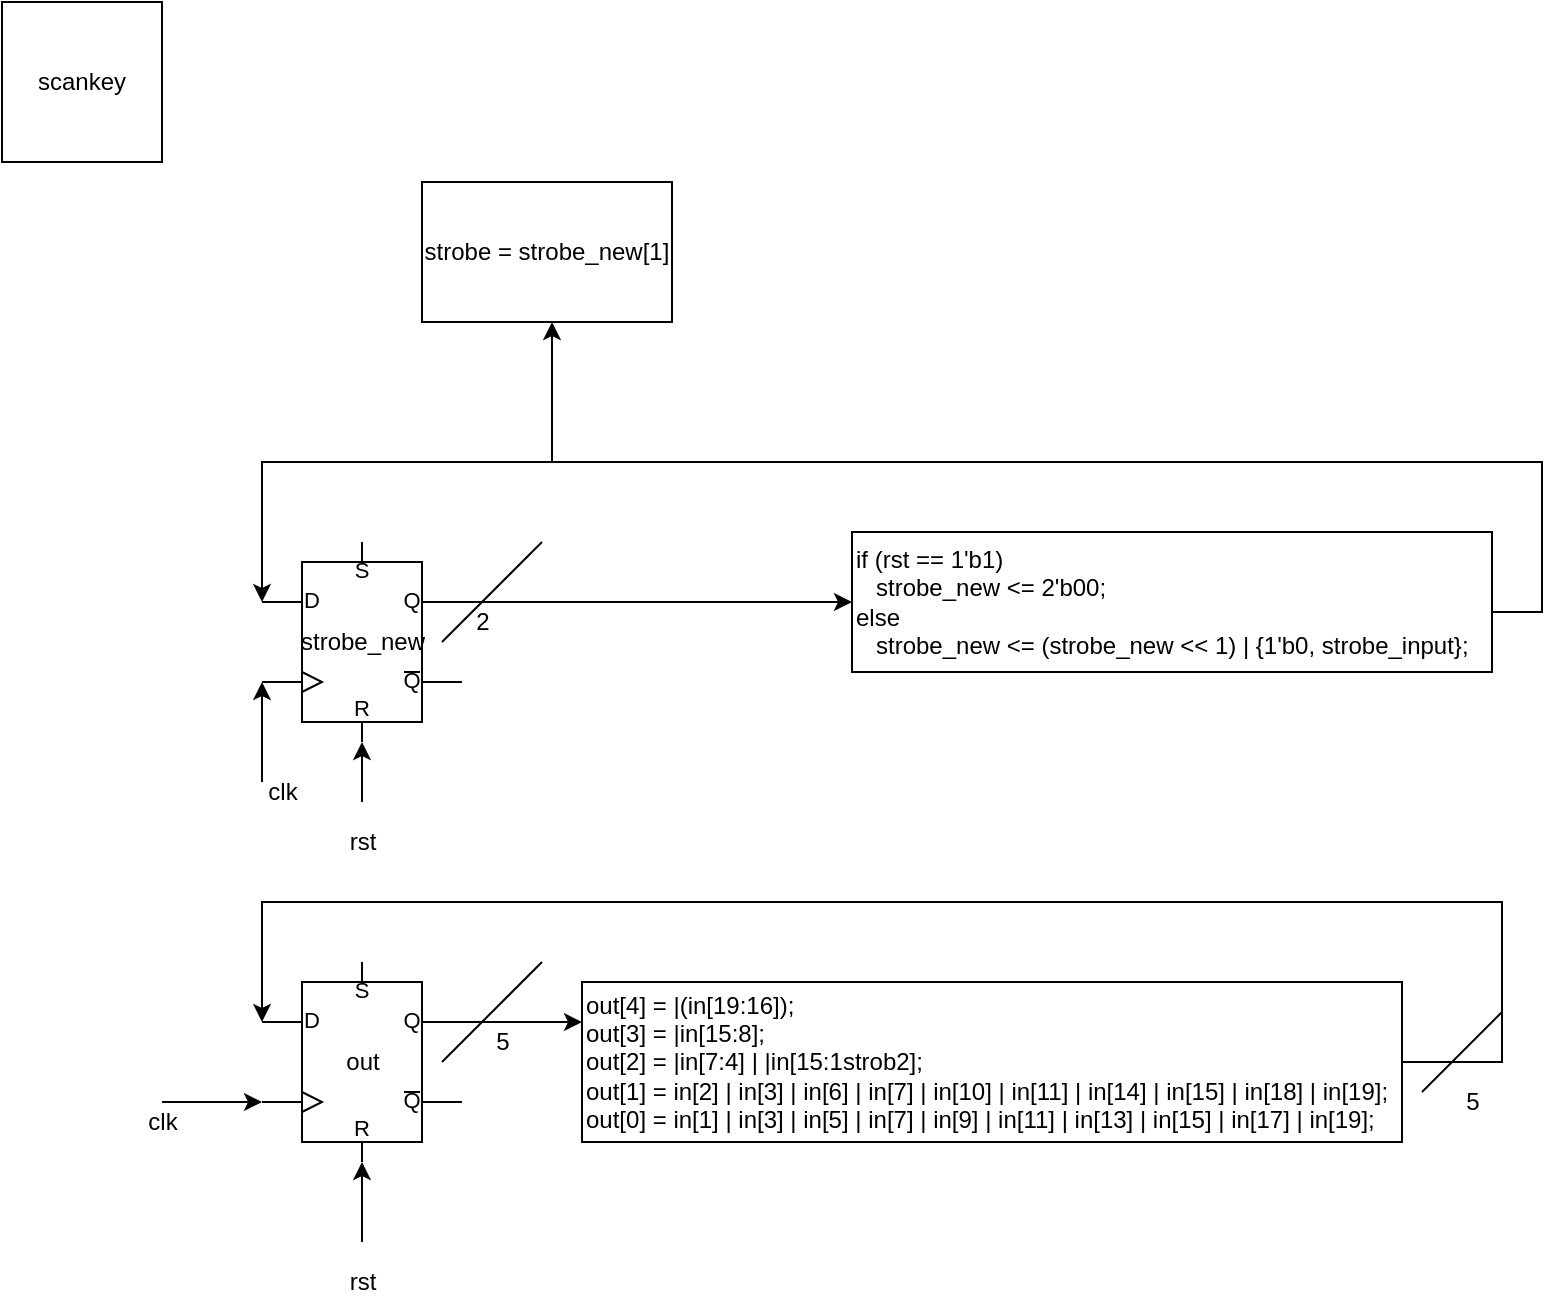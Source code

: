 <mxfile version="21.1.2" type="device" pages="8">
  <diagram name="ScanKey" id="IYrR1Kj5oTFVdGHLylHB">
    <mxGraphModel dx="1360" dy="795" grid="1" gridSize="10" guides="1" tooltips="1" connect="1" arrows="1" fold="1" page="1" pageScale="1" pageWidth="850" pageHeight="1100" math="0" shadow="0">
      <root>
        <mxCell id="0" />
        <mxCell id="1" parent="0" />
        <mxCell id="cdBKA0jRVLI20LQ2kuin-21" style="edgeStyle=orthogonalEdgeStyle;rounded=0;orthogonalLoop=1;jettySize=auto;html=1;exitX=1;exitY=0.3;exitDx=0;exitDy=0;exitPerimeter=0;entryX=0;entryY=0.5;entryDx=0;entryDy=0;" parent="1" source="cdBKA0jRVLI20LQ2kuin-1" target="cdBKA0jRVLI20LQ2kuin-17" edge="1">
          <mxGeometry relative="1" as="geometry">
            <mxPoint x="280" y="300" as="targetPoint" />
          </mxGeometry>
        </mxCell>
        <mxCell id="cdBKA0jRVLI20LQ2kuin-1" value="strobe_new" style="verticalLabelPosition=middle;shadow=0;dashed=0;align=center;html=1;verticalAlign=middle;shape=mxgraph.electrical.logic_gates.d_type_rs_flip-flop;labelPosition=center;" parent="1" vertex="1">
          <mxGeometry x="130" y="270" width="100" height="100" as="geometry" />
        </mxCell>
        <mxCell id="cdBKA0jRVLI20LQ2kuin-2" value="scankey" style="whiteSpace=wrap;html=1;aspect=fixed;" parent="1" vertex="1">
          <mxGeometry width="80" height="80" as="geometry" />
        </mxCell>
        <mxCell id="cdBKA0jRVLI20LQ2kuin-4" value="" style="endArrow=classic;html=1;rounded=1;" parent="1" edge="1">
          <mxGeometry width="50" height="50" relative="1" as="geometry">
            <mxPoint x="130" y="390" as="sourcePoint" />
            <mxPoint x="130" y="340" as="targetPoint" />
          </mxGeometry>
        </mxCell>
        <mxCell id="cdBKA0jRVLI20LQ2kuin-6" value="&lt;div&gt;clk&lt;/div&gt;" style="text;html=1;align=center;verticalAlign=middle;resizable=0;points=[];autosize=1;strokeColor=none;fillColor=none;" parent="1" vertex="1">
          <mxGeometry x="120" y="380" width="40" height="30" as="geometry" />
        </mxCell>
        <mxCell id="cdBKA0jRVLI20LQ2kuin-8" value="rst" style="text;html=1;align=center;verticalAlign=middle;resizable=0;points=[];autosize=1;strokeColor=none;fillColor=none;" parent="1" vertex="1">
          <mxGeometry x="160" y="405" width="40" height="30" as="geometry" />
        </mxCell>
        <mxCell id="cdBKA0jRVLI20LQ2kuin-9" value="" style="endArrow=classic;html=1;rounded=0;" parent="1" edge="1">
          <mxGeometry width="50" height="50" relative="1" as="geometry">
            <mxPoint x="180" y="400" as="sourcePoint" />
            <mxPoint x="180" y="370" as="targetPoint" />
          </mxGeometry>
        </mxCell>
        <mxCell id="cdBKA0jRVLI20LQ2kuin-11" value="" style="endArrow=classic;html=1;rounded=0;" parent="1" edge="1">
          <mxGeometry width="50" height="50" relative="1" as="geometry">
            <mxPoint x="275" y="230" as="sourcePoint" />
            <mxPoint x="275" y="160" as="targetPoint" />
          </mxGeometry>
        </mxCell>
        <mxCell id="cdBKA0jRVLI20LQ2kuin-13" value="strobe = strobe_new[1]" style="rounded=0;whiteSpace=wrap;html=1;" parent="1" vertex="1">
          <mxGeometry x="210" y="90" width="125" height="70" as="geometry" />
        </mxCell>
        <mxCell id="cdBKA0jRVLI20LQ2kuin-23" style="edgeStyle=orthogonalEdgeStyle;rounded=0;orthogonalLoop=1;jettySize=auto;html=1;exitX=1;exitY=0.5;exitDx=0;exitDy=0;entryX=0;entryY=0.3;entryDx=0;entryDy=0;entryPerimeter=0;" parent="1" source="cdBKA0jRVLI20LQ2kuin-17" target="cdBKA0jRVLI20LQ2kuin-1" edge="1">
          <mxGeometry relative="1" as="geometry">
            <mxPoint x="800" y="200" as="targetPoint" />
            <Array as="points">
              <mxPoint x="770" y="305" />
              <mxPoint x="770" y="230" />
              <mxPoint x="130" y="230" />
            </Array>
          </mxGeometry>
        </mxCell>
        <mxCell id="cdBKA0jRVLI20LQ2kuin-17" value="if (rst == 1&#39;b1)&lt;br&gt;&amp;nbsp;&amp;nbsp; strobe_new &amp;lt;= 2&#39;b00;&lt;br&gt;else&lt;br&gt;&amp;nbsp;&amp;nbsp; strobe_new &amp;lt;= (strobe_new &amp;lt;&amp;lt; 1) | {1&#39;b0, strobe_input};" style="rounded=0;whiteSpace=wrap;html=1;align=left;" parent="1" vertex="1">
          <mxGeometry x="425" y="265" width="320" height="70" as="geometry" />
        </mxCell>
        <mxCell id="cdBKA0jRVLI20LQ2kuin-24" value="" style="endArrow=none;html=1;rounded=0;" parent="1" edge="1">
          <mxGeometry width="50" height="50" relative="1" as="geometry">
            <mxPoint x="220" y="320" as="sourcePoint" />
            <mxPoint x="270" y="270" as="targetPoint" />
          </mxGeometry>
        </mxCell>
        <mxCell id="cdBKA0jRVLI20LQ2kuin-27" value="2" style="text;html=1;align=center;verticalAlign=middle;resizable=0;points=[];autosize=1;strokeColor=none;fillColor=none;" parent="1" vertex="1">
          <mxGeometry x="225" y="295" width="30" height="30" as="geometry" />
        </mxCell>
        <mxCell id="cdBKA0jRVLI20LQ2kuin-28" value="out" style="verticalLabelPosition=middle;shadow=0;dashed=0;align=center;html=1;verticalAlign=middle;shape=mxgraph.electrical.logic_gates.d_type_rs_flip-flop;labelPosition=center;" parent="1" vertex="1">
          <mxGeometry x="130" y="480" width="100" height="100" as="geometry" />
        </mxCell>
        <mxCell id="cdBKA0jRVLI20LQ2kuin-29" value="" style="endArrow=classic;html=1;rounded=0;" parent="1" edge="1">
          <mxGeometry width="50" height="50" relative="1" as="geometry">
            <mxPoint x="80" y="550" as="sourcePoint" />
            <mxPoint x="130" y="550" as="targetPoint" />
          </mxGeometry>
        </mxCell>
        <mxCell id="cdBKA0jRVLI20LQ2kuin-30" value="clk" style="text;html=1;align=center;verticalAlign=middle;resizable=0;points=[];autosize=1;strokeColor=none;fillColor=none;" parent="1" vertex="1">
          <mxGeometry x="60" y="545" width="40" height="30" as="geometry" />
        </mxCell>
        <mxCell id="cdBKA0jRVLI20LQ2kuin-31" value="" style="endArrow=classic;html=1;rounded=0;" parent="1" edge="1">
          <mxGeometry width="50" height="50" relative="1" as="geometry">
            <mxPoint x="180" y="620" as="sourcePoint" />
            <mxPoint x="180" y="580" as="targetPoint" />
          </mxGeometry>
        </mxCell>
        <mxCell id="cdBKA0jRVLI20LQ2kuin-32" value="rst" style="text;html=1;align=center;verticalAlign=middle;resizable=0;points=[];autosize=1;strokeColor=none;fillColor=none;" parent="1" vertex="1">
          <mxGeometry x="160" y="625" width="40" height="30" as="geometry" />
        </mxCell>
        <mxCell id="cdBKA0jRVLI20LQ2kuin-33" value="" style="endArrow=classic;html=1;rounded=0;" parent="1" edge="1">
          <mxGeometry width="50" height="50" relative="1" as="geometry">
            <mxPoint x="230" y="510" as="sourcePoint" />
            <mxPoint x="290" y="510" as="targetPoint" />
          </mxGeometry>
        </mxCell>
        <mxCell id="cdBKA0jRVLI20LQ2kuin-35" value="out[4] = |(in[19:16]);&lt;br&gt;out[3] = |in[15:8];&lt;br&gt;out[2] = |in[7:4] | |in[15:1strob2];&lt;br&gt;out[1] = in[2] | in[3] | in[6] | in[7] | in[10] | in[11] | in[14] | in[15] | in[18] | in[19];&lt;br&gt;out[0] = in[1] | in[3] | in[5] | in[7] | in[9] | in[11] | in[13] | in[15] | in[17] | in[19];" style="rounded=0;whiteSpace=wrap;html=1;align=left;" parent="1" vertex="1">
          <mxGeometry x="290" y="490" width="410" height="80" as="geometry" />
        </mxCell>
        <mxCell id="cdBKA0jRVLI20LQ2kuin-36" value="" style="endArrow=classic;html=1;rounded=0;entryX=0;entryY=0.3;entryDx=0;entryDy=0;entryPerimeter=0;" parent="1" target="cdBKA0jRVLI20LQ2kuin-28" edge="1">
          <mxGeometry width="50" height="50" relative="1" as="geometry">
            <mxPoint x="700" y="530" as="sourcePoint" />
            <mxPoint x="750" y="480" as="targetPoint" />
            <Array as="points">
              <mxPoint x="750" y="530" />
              <mxPoint x="750" y="450" />
              <mxPoint x="130" y="450" />
            </Array>
          </mxGeometry>
        </mxCell>
        <mxCell id="cdBKA0jRVLI20LQ2kuin-37" value="" style="endArrow=none;html=1;rounded=0;" parent="1" edge="1">
          <mxGeometry width="50" height="50" relative="1" as="geometry">
            <mxPoint x="220" y="530" as="sourcePoint" />
            <mxPoint x="270" y="480" as="targetPoint" />
          </mxGeometry>
        </mxCell>
        <mxCell id="cdBKA0jRVLI20LQ2kuin-38" value="" style="endArrow=none;html=1;rounded=0;" parent="1" edge="1">
          <mxGeometry width="50" height="50" relative="1" as="geometry">
            <mxPoint x="710" y="545" as="sourcePoint" />
            <mxPoint x="750" y="505" as="targetPoint" />
          </mxGeometry>
        </mxCell>
        <mxCell id="cdBKA0jRVLI20LQ2kuin-39" value="5" style="text;html=1;align=center;verticalAlign=middle;resizable=0;points=[];autosize=1;strokeColor=none;fillColor=none;" parent="1" vertex="1">
          <mxGeometry x="720" y="535" width="30" height="30" as="geometry" />
        </mxCell>
        <mxCell id="cdBKA0jRVLI20LQ2kuin-40" value="5" style="text;html=1;align=center;verticalAlign=middle;resizable=0;points=[];autosize=1;strokeColor=none;fillColor=none;" parent="1" vertex="1">
          <mxGeometry x="235" y="505" width="30" height="30" as="geometry" />
        </mxCell>
      </root>
    </mxGraphModel>
  </diagram>
  <diagram id="0YekBfEAMakjV-BFxU8W" name="Clkdiv">
    <mxGraphModel dx="1360" dy="795" grid="1" gridSize="10" guides="1" tooltips="1" connect="1" arrows="1" fold="1" page="1" pageScale="1" pageWidth="850" pageHeight="1100" math="0" shadow="0">
      <root>
        <mxCell id="0" />
        <mxCell id="1" parent="0" />
        <mxCell id="TX3TgNIddecOUrxeShIp-1" value="&lt;div&gt;hzX&lt;/div&gt;&lt;div&gt;counter&lt;br&gt;&lt;/div&gt;" style="verticalLabelPosition=middle;shadow=0;dashed=0;align=center;html=1;verticalAlign=middle;shape=mxgraph.electrical.logic_gates.d_type_rs_flip-flop;labelPosition=center;" parent="1" vertex="1">
          <mxGeometry x="130" y="140" width="100" height="100" as="geometry" />
        </mxCell>
        <mxCell id="TX3TgNIddecOUrxeShIp-2" value="clkdiv" style="whiteSpace=wrap;html=1;aspect=fixed;" parent="1" vertex="1">
          <mxGeometry width="80" height="80" as="geometry" />
        </mxCell>
        <mxCell id="TX3TgNIddecOUrxeShIp-3" value="" style="endArrow=classic;html=1;rounded=0;" parent="1" edge="1">
          <mxGeometry width="50" height="50" relative="1" as="geometry">
            <mxPoint x="230" y="170" as="sourcePoint" />
            <mxPoint x="290" y="170" as="targetPoint" />
          </mxGeometry>
        </mxCell>
        <mxCell id="TX3TgNIddecOUrxeShIp-4" value="if (rst)&lt;br&gt;&amp;nbsp;&amp;nbsp;&amp;nbsp; counter &amp;lt;= 0;&lt;br&gt;&amp;nbsp;&amp;nbsp;&amp;nbsp; hzX &amp;lt;= 0;&lt;br&gt;else&lt;br&gt;&amp;nbsp;&amp;nbsp;&amp;nbsp; next_counter &amp;lt;= counter + 8&#39;b1;&lt;br&gt;&amp;nbsp;&amp;nbsp;&amp;nbsp; if (counter == lim)&lt;br&gt;&amp;nbsp;&amp;nbsp;&amp;nbsp;&amp;nbsp;&amp;nbsp;&amp;nbsp;&amp;nbsp; counter &amp;lt;= 0;&lt;br&gt;&amp;nbsp;&amp;nbsp;&amp;nbsp;&amp;nbsp;&amp;nbsp;&amp;nbsp;&amp;nbsp; hzX &amp;lt;= ~hzX;" style="rounded=0;whiteSpace=wrap;html=1;align=left;" parent="1" vertex="1">
          <mxGeometry x="290" y="150" width="290" height="150" as="geometry" />
        </mxCell>
        <mxCell id="TX3TgNIddecOUrxeShIp-5" value="" style="endArrow=none;html=1;rounded=0;" parent="1" edge="1">
          <mxGeometry width="50" height="50" relative="1" as="geometry">
            <mxPoint x="230" y="190" as="sourcePoint" />
            <mxPoint x="280" y="140" as="targetPoint" />
          </mxGeometry>
        </mxCell>
        <mxCell id="TX3TgNIddecOUrxeShIp-6" value="1" style="text;html=1;align=center;verticalAlign=middle;resizable=0;points=[];autosize=1;strokeColor=none;fillColor=none;" parent="1" vertex="1">
          <mxGeometry x="225" y="145" width="30" height="30" as="geometry" />
        </mxCell>
        <mxCell id="TX3TgNIddecOUrxeShIp-7" value="8" style="text;html=1;align=center;verticalAlign=middle;resizable=0;points=[];autosize=1;strokeColor=none;fillColor=none;" parent="1" vertex="1">
          <mxGeometry x="245" y="165" width="30" height="30" as="geometry" />
        </mxCell>
        <mxCell id="TX3TgNIddecOUrxeShIp-8" value="" style="endArrow=classic;html=1;rounded=0;entryX=0;entryY=0.3;entryDx=0;entryDy=0;entryPerimeter=0;" parent="1" target="TX3TgNIddecOUrxeShIp-1" edge="1">
          <mxGeometry width="50" height="50" relative="1" as="geometry">
            <mxPoint x="580" y="230" as="sourcePoint" />
            <mxPoint x="630" y="180" as="targetPoint" />
            <Array as="points">
              <mxPoint x="640" y="230" />
              <mxPoint x="640" y="100" />
              <mxPoint x="130" y="100" />
            </Array>
          </mxGeometry>
        </mxCell>
        <mxCell id="TX3TgNIddecOUrxeShIp-9" value="" style="endArrow=none;html=1;rounded=0;" parent="1" edge="1">
          <mxGeometry width="50" height="50" relative="1" as="geometry">
            <mxPoint x="590" y="250" as="sourcePoint" />
            <mxPoint x="640" y="200" as="targetPoint" />
          </mxGeometry>
        </mxCell>
        <mxCell id="TX3TgNIddecOUrxeShIp-10" value="8" style="text;html=1;align=center;verticalAlign=middle;resizable=0;points=[];autosize=1;strokeColor=none;fillColor=none;" parent="1" vertex="1">
          <mxGeometry x="595" y="225" width="30" height="30" as="geometry" />
        </mxCell>
        <mxCell id="TX3TgNIddecOUrxeShIp-11" value="1" style="text;html=1;align=center;verticalAlign=middle;resizable=0;points=[];autosize=1;strokeColor=none;fillColor=none;" parent="1" vertex="1">
          <mxGeometry x="590" y="210" width="30" height="30" as="geometry" />
        </mxCell>
        <mxCell id="TX3TgNIddecOUrxeShIp-12" value="" style="endArrow=classic;html=1;rounded=0;" parent="1" edge="1">
          <mxGeometry width="50" height="50" relative="1" as="geometry">
            <mxPoint x="180" y="270" as="sourcePoint" />
            <mxPoint x="180" y="240" as="targetPoint" />
          </mxGeometry>
        </mxCell>
        <mxCell id="TX3TgNIddecOUrxeShIp-13" value="rst" style="text;html=1;align=center;verticalAlign=middle;resizable=0;points=[];autosize=1;strokeColor=none;fillColor=none;" parent="1" vertex="1">
          <mxGeometry x="160" y="270" width="40" height="30" as="geometry" />
        </mxCell>
        <mxCell id="TX3TgNIddecOUrxeShIp-14" value="" style="endArrow=classic;html=1;rounded=0;" parent="1" edge="1">
          <mxGeometry width="50" height="50" relative="1" as="geometry">
            <mxPoint x="100" y="210" as="sourcePoint" />
            <mxPoint x="130" y="210" as="targetPoint" />
          </mxGeometry>
        </mxCell>
        <mxCell id="TX3TgNIddecOUrxeShIp-15" value="clk" style="text;html=1;align=center;verticalAlign=middle;resizable=0;points=[];autosize=1;strokeColor=none;fillColor=none;" parent="1" vertex="1">
          <mxGeometry x="80" y="205" width="40" height="30" as="geometry" />
        </mxCell>
        <mxCell id="TX3TgNIddecOUrxeShIp-16" value="counter" style="text;html=1;align=center;verticalAlign=middle;resizable=0;points=[];autosize=1;strokeColor=none;fillColor=none;" parent="1" vertex="1">
          <mxGeometry x="80" y="165" width="60" height="30" as="geometry" />
        </mxCell>
      </root>
    </mxGraphModel>
  </diagram>
  <diagram id="mA3E6A3DA5kwlwp3M_s9" name="Prience8to3">
    <mxGraphModel dx="1360" dy="795" grid="1" gridSize="10" guides="1" tooltips="1" connect="1" arrows="1" fold="1" page="1" pageScale="1" pageWidth="850" pageHeight="1100" math="0" shadow="0">
      <root>
        <mxCell id="0" />
        <mxCell id="1" parent="0" />
        <mxCell id="RlZYWX1HXNi8NvG_U70_-1" value="prienc8to3" style="whiteSpace=wrap;html=1;aspect=fixed;" parent="1" vertex="1">
          <mxGeometry width="80" height="80" as="geometry" />
        </mxCell>
        <mxCell id="RlZYWX1HXNi8NvG_U70_-2" value="&lt;div&gt;if in[7] = 1, out is 3&#39;d7&lt;/div&gt;&lt;div&gt;if in[6] = 1, out is 3&#39;d6&lt;/div&gt;&lt;div&gt;if in[5] = 1, out is 3&#39;d5&lt;/div&gt;&lt;div&gt;if in[4] = 1, out is 3&#39;d4&lt;/div&gt;&lt;div&gt;if in[3] = 1, out is 3&#39;d3&lt;/div&gt;&lt;div&gt;if in[2] = 1, out is 3&#39;d2&lt;/div&gt;&lt;div&gt;&lt;div&gt;if in[1] = 1, out is 3&#39;d1&lt;/div&gt;&lt;div&gt;if in[0] = 1, out is 3&#39;d0&lt;/div&gt;&lt;/div&gt;" style="whiteSpace=wrap;html=1;aspect=fixed;align=left;" parent="1" vertex="1">
          <mxGeometry x="213" y="100" width="175" height="175" as="geometry" />
        </mxCell>
        <mxCell id="RlZYWX1HXNi8NvG_U70_-3" value="" style="endArrow=classic;html=1;rounded=0;" parent="1" edge="1">
          <mxGeometry width="50" height="50" relative="1" as="geometry">
            <mxPoint x="135" y="190" as="sourcePoint" />
            <mxPoint x="215" y="190" as="targetPoint" />
          </mxGeometry>
        </mxCell>
        <mxCell id="RlZYWX1HXNi8NvG_U70_-4" value="" style="endArrow=classic;html=1;rounded=0;" parent="1" edge="1">
          <mxGeometry width="50" height="50" relative="1" as="geometry">
            <mxPoint x="385" y="190" as="sourcePoint" />
            <mxPoint x="475" y="190" as="targetPoint" />
          </mxGeometry>
        </mxCell>
        <mxCell id="RlZYWX1HXNi8NvG_U70_-5" value="out" style="text;html=1;align=center;verticalAlign=middle;resizable=0;points=[];autosize=1;strokeColor=none;fillColor=none;" parent="1" vertex="1">
          <mxGeometry x="475" y="185" width="40" height="30" as="geometry" />
        </mxCell>
        <mxCell id="RlZYWX1HXNi8NvG_U70_-6" value="in" style="text;html=1;align=center;verticalAlign=middle;resizable=0;points=[];autosize=1;strokeColor=none;fillColor=none;" parent="1" vertex="1">
          <mxGeometry x="100" y="175" width="30" height="30" as="geometry" />
        </mxCell>
        <mxCell id="RlZYWX1HXNi8NvG_U70_-7" value="" style="endArrow=none;html=1;rounded=0;" parent="1" edge="1">
          <mxGeometry width="50" height="50" relative="1" as="geometry">
            <mxPoint x="145" y="220" as="sourcePoint" />
            <mxPoint x="195" y="170" as="targetPoint" />
          </mxGeometry>
        </mxCell>
        <mxCell id="RlZYWX1HXNi8NvG_U70_-8" value="" style="endArrow=none;html=1;rounded=0;" parent="1" edge="1">
          <mxGeometry width="50" height="50" relative="1" as="geometry">
            <mxPoint x="415" y="210" as="sourcePoint" />
            <mxPoint x="465" y="160" as="targetPoint" />
          </mxGeometry>
        </mxCell>
        <mxCell id="RlZYWX1HXNi8NvG_U70_-9" value="3" style="text;html=1;align=center;verticalAlign=middle;resizable=0;points=[];autosize=1;strokeColor=none;fillColor=none;" parent="1" vertex="1">
          <mxGeometry x="430" y="185" width="30" height="30" as="geometry" />
        </mxCell>
        <mxCell id="RlZYWX1HXNi8NvG_U70_-10" value="8" style="text;html=1;align=center;verticalAlign=middle;resizable=0;points=[];autosize=1;strokeColor=none;fillColor=none;" parent="1" vertex="1">
          <mxGeometry x="160" y="185" width="30" height="30" as="geometry" />
        </mxCell>
      </root>
    </mxGraphModel>
  </diagram>
  <diagram id="SpOl654Fy60TbCHv0czY" name="Sequencer">
    <mxGraphModel dx="1360" dy="795" grid="1" gridSize="10" guides="1" tooltips="1" connect="1" arrows="1" fold="1" page="1" pageScale="1" pageWidth="850" pageHeight="1100" math="0" shadow="0">
      <root>
        <mxCell id="0" />
        <mxCell id="1" parent="0" />
        <mxCell id="BuZd-HlXa7H_hpg2lpT5-1" value="seq-out" style="verticalLabelPosition=middle;shadow=0;dashed=0;align=center;html=1;verticalAlign=middle;shape=mxgraph.electrical.logic_gates.d_type_rs_flip-flop;labelPosition=center;" parent="1" vertex="1">
          <mxGeometry x="150" y="180" width="100" height="100" as="geometry" />
        </mxCell>
        <mxCell id="BuZd-HlXa7H_hpg2lpT5-2" value="sequencer" style="whiteSpace=wrap;html=1;aspect=fixed;" parent="1" vertex="1">
          <mxGeometry width="80" height="80" as="geometry" />
        </mxCell>
        <mxCell id="xtzYdPDor8P0OM3wpwx9-1" value="" style="endArrow=classic;html=1;rounded=0;" parent="1" edge="1">
          <mxGeometry width="50" height="50" relative="1" as="geometry">
            <mxPoint x="250" y="210" as="sourcePoint" />
            <mxPoint x="300" y="210" as="targetPoint" />
          </mxGeometry>
        </mxCell>
        <mxCell id="xtzYdPDor8P0OM3wpwx9-2" value="" style="endArrow=none;html=1;rounded=0;" parent="1" edge="1">
          <mxGeometry width="50" height="50" relative="1" as="geometry">
            <mxPoint x="260" y="230" as="sourcePoint" />
            <mxPoint x="310" y="180" as="targetPoint" />
          </mxGeometry>
        </mxCell>
        <mxCell id="xtzYdPDor8P0OM3wpwx9-3" value="8" style="text;html=1;align=center;verticalAlign=middle;resizable=0;points=[];autosize=1;strokeColor=none;fillColor=none;" parent="1" vertex="1">
          <mxGeometry x="265" y="205" width="30" height="30" as="geometry" />
        </mxCell>
        <mxCell id="xtzYdPDor8P0OM3wpwx9-4" value="if (rst)&lt;br&gt;&amp;nbsp; seq = 8&#39;h80; &lt;br&gt;else if (srst)&lt;br&gt;&amp;nbsp; seq = 8&#39;h80;&lt;br&gt;else&lt;br&gt;&amp;nbsp; if (go_right)&lt;br&gt;&amp;nbsp;&amp;nbsp;&amp;nbsp; seq = {seq[0], seq[7:1]};&lt;br&gt;&amp;nbsp; else if (go_left)&lt;br&gt;&amp;nbsp;&amp;nbsp;&amp;nbsp; seq = {seq[6:0], seq[7]};&lt;br&gt;&amp;nbsp; else&lt;br&gt;&amp;nbsp;&amp;nbsp;&amp;nbsp; seq = seq;&lt;br&gt;seq_out &amp;lt;= seq;" style="rounded=0;whiteSpace=wrap;html=1;align=left;" parent="1" vertex="1">
          <mxGeometry x="300" y="160" width="210" height="180" as="geometry" />
        </mxCell>
        <mxCell id="if1eAAY3Da8s9yNB0GrL-1" value="" style="endArrow=classic;html=1;rounded=0;entryX=0;entryY=0.3;entryDx=0;entryDy=0;entryPerimeter=0;" parent="1" target="BuZd-HlXa7H_hpg2lpT5-1" edge="1">
          <mxGeometry width="50" height="50" relative="1" as="geometry">
            <mxPoint x="410" y="160" as="sourcePoint" />
            <mxPoint x="460" y="110" as="targetPoint" />
            <Array as="points">
              <mxPoint x="410" y="140" />
              <mxPoint x="150" y="140" />
            </Array>
          </mxGeometry>
        </mxCell>
        <mxCell id="if1eAAY3Da8s9yNB0GrL-2" value="" style="endArrow=classic;html=1;rounded=0;" parent="1" edge="1">
          <mxGeometry width="50" height="50" relative="1" as="geometry">
            <mxPoint x="200" y="310" as="sourcePoint" />
            <mxPoint x="200" y="280" as="targetPoint" />
          </mxGeometry>
        </mxCell>
        <mxCell id="if1eAAY3Da8s9yNB0GrL-3" value="rst" style="text;html=1;align=center;verticalAlign=middle;resizable=0;points=[];autosize=1;strokeColor=none;fillColor=none;" parent="1" vertex="1">
          <mxGeometry x="180" y="305" width="40" height="30" as="geometry" />
        </mxCell>
        <mxCell id="if1eAAY3Da8s9yNB0GrL-4" value="" style="endArrow=classic;html=1;rounded=0;" parent="1" edge="1">
          <mxGeometry width="50" height="50" relative="1" as="geometry">
            <mxPoint x="120" y="250" as="sourcePoint" />
            <mxPoint x="150" y="250" as="targetPoint" />
          </mxGeometry>
        </mxCell>
        <mxCell id="if1eAAY3Da8s9yNB0GrL-5" value="clk" style="text;html=1;align=center;verticalAlign=middle;resizable=0;points=[];autosize=1;strokeColor=none;fillColor=none;" parent="1" vertex="1">
          <mxGeometry x="100" y="255" width="40" height="30" as="geometry" />
        </mxCell>
        <mxCell id="if1eAAY3Da8s9yNB0GrL-6" value="" style="endArrow=none;html=1;rounded=0;" parent="1" edge="1">
          <mxGeometry width="50" height="50" relative="1" as="geometry">
            <mxPoint x="250" y="160" as="sourcePoint" />
            <mxPoint x="300" y="110" as="targetPoint" />
          </mxGeometry>
        </mxCell>
        <mxCell id="if1eAAY3Da8s9yNB0GrL-7" value="8" style="text;html=1;align=center;verticalAlign=middle;resizable=0;points=[];autosize=1;strokeColor=none;fillColor=none;" parent="1" vertex="1">
          <mxGeometry x="255" y="135" width="30" height="30" as="geometry" />
        </mxCell>
        <mxCell id="3cmZq7o29tf6jsjAdpJG-2" value="always_ff @(posedge clk, posedge rst)" style="shape=callout;whiteSpace=wrap;html=1;perimeter=calloutPerimeter;" vertex="1" parent="1">
          <mxGeometry x="440" y="80" width="210" height="80" as="geometry" />
        </mxCell>
      </root>
    </mxGraphModel>
  </diagram>
  <diagram id="gktlRkbe1zjE_vl7Sq3N" name="SequenceEditor">
    <mxGraphModel dx="1360" dy="795" grid="1" gridSize="10" guides="1" tooltips="1" connect="1" arrows="1" fold="1" page="1" pageScale="1" pageWidth="850" pageHeight="1100" math="0" shadow="0">
      <root>
        <mxCell id="0" />
        <mxCell id="1" parent="0" />
        <mxCell id="SHDCBQ5-KKh3-QUxJ4F7-1" value="sequence_editor" style="whiteSpace=wrap;html=1;aspect=fixed;" parent="1" vertex="1">
          <mxGeometry width="100" height="100" as="geometry" />
        </mxCell>
        <mxCell id="SHDCBQ5-KKh3-QUxJ4F7-3" style="edgeStyle=orthogonalEdgeStyle;rounded=0;orthogonalLoop=1;jettySize=auto;html=1;exitX=1;exitY=0.3;exitDx=0;exitDy=0;exitPerimeter=0;" parent="1" source="SHDCBQ5-KKh3-QUxJ4F7-2" edge="1">
          <mxGeometry relative="1" as="geometry">
            <mxPoint x="330" y="216" as="targetPoint" />
          </mxGeometry>
        </mxCell>
        <mxCell id="SHDCBQ5-KKh3-QUxJ4F7-2" value="&lt;div&gt;seq_smpl_1&lt;/div&gt;&lt;div&gt;...&lt;/div&gt;&lt;div&gt;seq_smpl_8&lt;br&gt;&lt;/div&gt;" style="verticalLabelPosition=middle;shadow=0;dashed=0;align=center;html=1;verticalAlign=middle;shape=mxgraph.electrical.logic_gates.d_type_rs_flip-flop;labelPosition=center;" parent="1" vertex="1">
          <mxGeometry x="150" y="180" width="110" height="120" as="geometry" />
        </mxCell>
        <mxCell id="SHDCBQ5-KKh3-QUxJ4F7-6" style="edgeStyle=orthogonalEdgeStyle;rounded=0;orthogonalLoop=1;jettySize=auto;html=1;" parent="1" source="SHDCBQ5-KKh3-QUxJ4F7-4" target="SHDCBQ5-KKh3-QUxJ4F7-2" edge="1">
          <mxGeometry relative="1" as="geometry" />
        </mxCell>
        <mxCell id="SHDCBQ5-KKh3-QUxJ4F7-4" value="rst" style="text;html=1;align=center;verticalAlign=middle;resizable=0;points=[];autosize=1;strokeColor=none;fillColor=none;" parent="1" vertex="1">
          <mxGeometry x="185" y="320" width="40" height="30" as="geometry" />
        </mxCell>
        <mxCell id="SHDCBQ5-KKh3-QUxJ4F7-8" style="edgeStyle=orthogonalEdgeStyle;rounded=0;orthogonalLoop=1;jettySize=auto;html=1;entryX=0;entryY=0.7;entryDx=0;entryDy=0;entryPerimeter=0;" parent="1" source="SHDCBQ5-KKh3-QUxJ4F7-7" target="SHDCBQ5-KKh3-QUxJ4F7-2" edge="1">
          <mxGeometry relative="1" as="geometry" />
        </mxCell>
        <mxCell id="SHDCBQ5-KKh3-QUxJ4F7-7" value="clk" style="text;html=1;align=center;verticalAlign=middle;resizable=0;points=[];autosize=1;strokeColor=none;fillColor=none;" parent="1" vertex="1">
          <mxGeometry x="80" y="250" width="40" height="30" as="geometry" />
        </mxCell>
        <mxCell id="SHDCBQ5-KKh3-QUxJ4F7-9" value="" style="endArrow=none;html=1;rounded=0;" parent="1" edge="1">
          <mxGeometry width="50" height="50" relative="1" as="geometry">
            <mxPoint x="250" y="240" as="sourcePoint" />
            <mxPoint x="300" y="190" as="targetPoint" />
          </mxGeometry>
        </mxCell>
        <mxCell id="SHDCBQ5-KKh3-QUxJ4F7-10" value="32" style="text;html=1;align=center;verticalAlign=middle;resizable=0;points=[];autosize=1;strokeColor=none;fillColor=none;" parent="1" vertex="1">
          <mxGeometry x="260" y="215" width="40" height="30" as="geometry" />
        </mxCell>
        <mxCell id="SHDCBQ5-KKh3-QUxJ4F7-11" value="" style="endArrow=classic;html=1;rounded=0;" parent="1" edge="1">
          <mxGeometry width="50" height="50" relative="1" as="geometry">
            <mxPoint x="530" y="190" as="sourcePoint" />
            <mxPoint x="150" y="220" as="targetPoint" />
            <Array as="points">
              <mxPoint x="530" y="130" />
              <mxPoint x="150" y="130" />
            </Array>
          </mxGeometry>
        </mxCell>
        <mxCell id="SHDCBQ5-KKh3-QUxJ4F7-12" value="if (rst)&lt;br&gt;&amp;nbsp; seq_smpl_8 = 4&#39;b0;&lt;br&gt;&amp;nbsp; seq_smpl_7 = 4&#39;b0;&lt;br&gt;&amp;nbsp; seq_smpl_6 = 4&#39;b0;&lt;br&gt;&amp;nbsp; seq_smpl_5 = 4&#39;b0;&lt;br&gt;&amp;nbsp; seq_smpl_4 = 4&#39;b0;&lt;br&gt;&amp;nbsp; seq_smpl_3 = 4&#39;b0;&lt;br&gt;&amp;nbsp; seq_smpl_2 = 4&#39;b0;&lt;br&gt;&amp;nbsp; seq_smpl_1 = 4&#39;b0;&lt;br&gt;else begin&lt;br&gt;&amp;nbsp; if (mode == 2&#39;d0) &lt;br&gt;&amp;nbsp;&amp;nbsp;&amp;nbsp; case (set_time_idx)&lt;br&gt;&amp;nbsp;&amp;nbsp;&amp;nbsp;&amp;nbsp;&amp;nbsp;&amp;nbsp;&amp;nbsp; 0: seq_smpl_8 = (seq_smpl_8 ^ tgl_play_smpl);&lt;br&gt;&amp;nbsp;&amp;nbsp;&amp;nbsp;&amp;nbsp;&amp;nbsp;&amp;nbsp;&amp;nbsp; 1: seq_smpl_7 = (seq_smpl_7 ^ tgl_play_smpl);&lt;br&gt;&amp;nbsp;&amp;nbsp;&amp;nbsp;&amp;nbsp;&amp;nbsp;&amp;nbsp;&amp;nbsp; 2: seq_smpl_6 = (seq_smpl_6 ^ tgl_play_smpl);&lt;br&gt;&amp;nbsp;&amp;nbsp;&amp;nbsp;&amp;nbsp;&amp;nbsp;&amp;nbsp;&amp;nbsp; 3: seq_smpl_5 = (seq_smpl_5 ^ tgl_play_smpl);&lt;br&gt;&amp;nbsp;&amp;nbsp;&amp;nbsp;&amp;nbsp;&amp;nbsp;&amp;nbsp;&amp;nbsp; 4: seq_smpl_4 = (seq_smpl_4 ^ tgl_play_smpl);&lt;br&gt;&amp;nbsp;&amp;nbsp;&amp;nbsp;&amp;nbsp;&amp;nbsp;&amp;nbsp;&amp;nbsp; 5: seq_smpl_3 = (seq_smpl_3 ^ tgl_play_smpl);&lt;br&gt;&amp;nbsp;&amp;nbsp;&amp;nbsp;&amp;nbsp;&amp;nbsp;&amp;nbsp;&amp;nbsp; 6: seq_smpl_2 = (seq_smpl_2 ^ tgl_play_smpl);&lt;br&gt;&lt;div&gt;&amp;nbsp;&amp;nbsp;&amp;nbsp;&amp;nbsp;&amp;nbsp;&amp;nbsp;&amp;nbsp; 7: seq_smpl_1 = (seq_smpl_1 ^ tgl_play_smpl);&lt;/div&gt;&lt;div&gt;&lt;span style=&quot;white-space: pre;&quot;&gt;	&lt;/span&gt;default: next_seq_smpl = seq_smpl&lt;br&gt;&lt;/div&gt;&amp;nbsp;&amp;nbsp;&amp;nbsp; endcase" style="rounded=0;whiteSpace=wrap;html=1;align=left;" parent="1" vertex="1">
          <mxGeometry x="330" y="190" width="340" height="320" as="geometry" />
        </mxCell>
        <mxCell id="SHDCBQ5-KKh3-QUxJ4F7-13" value="" style="endArrow=none;html=1;rounded=0;" parent="1" edge="1">
          <mxGeometry width="50" height="50" relative="1" as="geometry">
            <mxPoint x="380" y="150" as="sourcePoint" />
            <mxPoint x="430" y="100" as="targetPoint" />
          </mxGeometry>
        </mxCell>
        <mxCell id="SHDCBQ5-KKh3-QUxJ4F7-14" value="32" style="text;html=1;align=center;verticalAlign=middle;resizable=0;points=[];autosize=1;strokeColor=none;fillColor=none;" parent="1" vertex="1">
          <mxGeometry x="390" y="125" width="40" height="30" as="geometry" />
        </mxCell>
        <mxCell id="9A92yt77hhj7HXCllJ4g-1" value="always @ (posedge clk, posedge rst)" style="shape=callout;whiteSpace=wrap;html=1;perimeter=calloutPerimeter;" vertex="1" parent="1">
          <mxGeometry x="550" y="90" width="160" height="100" as="geometry" />
        </mxCell>
      </root>
    </mxGraphModel>
  </diagram>
  <diagram id="0JLQmDKhWNTJNHBGpobg" name="Pwm">
    <mxGraphModel dx="1360" dy="795" grid="1" gridSize="10" guides="1" tooltips="1" connect="1" arrows="1" fold="1" page="1" pageScale="1" pageWidth="850" pageHeight="1100" math="0" shadow="0">
      <root>
        <mxCell id="0" />
        <mxCell id="1" parent="0" />
        <mxCell id="nNjAcnSjkrZPtuR4dmRM-1" value="pwm" style="whiteSpace=wrap;html=1;aspect=fixed;" parent="1" vertex="1">
          <mxGeometry width="80" height="80" as="geometry" />
        </mxCell>
        <mxCell id="nNjAcnSjkrZPtuR4dmRM-2" value="counter&lt;br&gt;pwm_out" style="verticalLabelPosition=middle;shadow=0;dashed=0;align=center;html=1;verticalAlign=middle;shape=mxgraph.electrical.logic_gates.d_type_rs_flip-flop;labelPosition=center;" parent="1" vertex="1">
          <mxGeometry x="160" y="220" width="100" height="100" as="geometry" />
        </mxCell>
        <mxCell id="nNjAcnSjkrZPtuR4dmRM-3" value="" style="endArrow=classic;html=1;rounded=0;" parent="1" edge="1">
          <mxGeometry width="50" height="50" relative="1" as="geometry">
            <mxPoint x="210" y="360" as="sourcePoint" />
            <mxPoint x="210" y="320" as="targetPoint" />
          </mxGeometry>
        </mxCell>
        <mxCell id="nNjAcnSjkrZPtuR4dmRM-4" value="rst" style="text;html=1;align=center;verticalAlign=middle;resizable=0;points=[];autosize=1;strokeColor=none;fillColor=none;" parent="1" vertex="1">
          <mxGeometry x="190" y="355" width="40" height="30" as="geometry" />
        </mxCell>
        <mxCell id="nNjAcnSjkrZPtuR4dmRM-5" value="" style="endArrow=classic;html=1;rounded=0;" parent="1" edge="1">
          <mxGeometry width="50" height="50" relative="1" as="geometry">
            <mxPoint x="120" y="290" as="sourcePoint" />
            <mxPoint x="160" y="290" as="targetPoint" />
          </mxGeometry>
        </mxCell>
        <mxCell id="fNxvs0sUdNlz_mXDDitk-1" value="clk" style="text;html=1;align=center;verticalAlign=middle;resizable=0;points=[];autosize=1;strokeColor=none;fillColor=none;" parent="1" vertex="1">
          <mxGeometry x="100" y="285" width="40" height="30" as="geometry" />
        </mxCell>
        <mxCell id="fNxvs0sUdNlz_mXDDitk-2" value="" style="endArrow=classic;html=1;rounded=0;entryX=0;entryY=0.5;entryDx=0;entryDy=0;" parent="1" target="fNxvs0sUdNlz_mXDDitk-5" edge="1">
          <mxGeometry width="50" height="50" relative="1" as="geometry">
            <mxPoint x="260" y="250" as="sourcePoint" />
            <mxPoint x="310" y="250" as="targetPoint" />
          </mxGeometry>
        </mxCell>
        <mxCell id="fNxvs0sUdNlz_mXDDitk-5" value="if (rst)&lt;br&gt;&amp;nbsp;&amp;nbsp;&amp;nbsp;&amp;nbsp;&amp;nbsp; counter &amp;lt;= 8&#39;b0;&lt;br&gt;else if(enable)&lt;br&gt;&amp;nbsp;&amp;nbsp;&amp;nbsp;&amp;nbsp;&amp;nbsp; next_counter &amp;lt;= counter + 8&#39;b1;&lt;br&gt;&amp;nbsp;&amp;nbsp;&amp;nbsp;&amp;nbsp;&amp;nbsp; if (counter &amp;lt;= duty_cycle)&lt;br&gt;&amp;nbsp;&amp;nbsp;&amp;nbsp;&amp;nbsp; &amp;nbsp;&amp;nbsp;&amp;nbsp; &amp;nbsp;pwm_out &amp;lt;= 1;&lt;br&gt;&amp;nbsp;&amp;nbsp;&amp;nbsp;&amp;nbsp;&amp;nbsp; else&lt;br&gt;&amp;nbsp;&amp;nbsp;&amp;nbsp;&amp;nbsp; &amp;nbsp;&amp;nbsp;&amp;nbsp; &amp;nbsp;pwm_out &amp;lt;= 0;&lt;br&gt;&amp;nbsp;&amp;nbsp;&amp;nbsp;&amp;nbsp;&amp;nbsp; if (duty_cycle == 8&#39;d255)&lt;br&gt;&amp;nbsp;&amp;nbsp;&amp;nbsp;&amp;nbsp;&amp;nbsp;&amp;nbsp;&amp;nbsp;&amp;nbsp;&amp;nbsp; pwm_out &amp;lt;= 1;&lt;br&gt;&amp;nbsp;&amp;nbsp;&amp;nbsp;&amp;nbsp;&amp;nbsp; else if (duty_cycle == 8&#39;b0)&lt;br&gt;&amp;nbsp;&amp;nbsp;&amp;nbsp;&amp;nbsp;&amp;nbsp;&amp;nbsp;&amp;nbsp;&amp;nbsp;&amp;nbsp; pwm_out &amp;lt;= 0;" style="rounded=0;whiteSpace=wrap;html=1;align=left;" parent="1" vertex="1">
          <mxGeometry x="350" y="135" width="255" height="230" as="geometry" />
        </mxCell>
        <mxCell id="fNxvs0sUdNlz_mXDDitk-6" value="" style="endArrow=classic;html=1;rounded=0;entryX=0;entryY=0.3;entryDx=0;entryDy=0;entryPerimeter=0;exitX=0.5;exitY=0;exitDx=0;exitDy=0;" parent="1" source="fNxvs0sUdNlz_mXDDitk-5" target="nNjAcnSjkrZPtuR4dmRM-2" edge="1">
          <mxGeometry width="50" height="50" relative="1" as="geometry">
            <mxPoint x="270" y="280" as="sourcePoint" />
            <mxPoint x="320" y="230" as="targetPoint" />
            <Array as="points">
              <mxPoint x="478" y="80" />
              <mxPoint x="160" y="80" />
            </Array>
          </mxGeometry>
        </mxCell>
        <mxCell id="fNxvs0sUdNlz_mXDDitk-7" value="" style="endArrow=none;html=1;rounded=0;" parent="1" edge="1">
          <mxGeometry width="50" height="50" relative="1" as="geometry">
            <mxPoint x="310" y="100" as="sourcePoint" />
            <mxPoint x="360" y="50" as="targetPoint" />
          </mxGeometry>
        </mxCell>
        <mxCell id="fNxvs0sUdNlz_mXDDitk-8" value="" style="endArrow=none;html=1;rounded=0;" parent="1" edge="1">
          <mxGeometry width="50" height="50" relative="1" as="geometry">
            <mxPoint x="270" y="270" as="sourcePoint" />
            <mxPoint x="320" y="220" as="targetPoint" />
          </mxGeometry>
        </mxCell>
        <mxCell id="fNxvs0sUdNlz_mXDDitk-9" value="8" style="text;html=1;align=center;verticalAlign=middle;resizable=0;points=[];autosize=1;strokeColor=none;fillColor=none;" parent="1" vertex="1">
          <mxGeometry x="315" y="75" width="30" height="30" as="geometry" />
        </mxCell>
        <mxCell id="fNxvs0sUdNlz_mXDDitk-10" value="1" style="text;html=1;align=center;verticalAlign=middle;resizable=0;points=[];autosize=1;strokeColor=none;fillColor=none;" parent="1" vertex="1">
          <mxGeometry x="305" y="55" width="30" height="30" as="geometry" />
        </mxCell>
        <mxCell id="fNxvs0sUdNlz_mXDDitk-11" value="1" style="text;html=1;align=center;verticalAlign=middle;resizable=0;points=[];autosize=1;strokeColor=none;fillColor=none;" parent="1" vertex="1">
          <mxGeometry x="275" y="225" width="30" height="30" as="geometry" />
        </mxCell>
        <mxCell id="fNxvs0sUdNlz_mXDDitk-12" value="8" style="text;html=1;align=center;verticalAlign=middle;resizable=0;points=[];autosize=1;strokeColor=none;fillColor=none;" parent="1" vertex="1">
          <mxGeometry x="285" y="250" width="30" height="30" as="geometry" />
        </mxCell>
      </root>
    </mxGraphModel>
  </diagram>
  <diagram id="DnlsfmPwEj_IjYFEv9Pq" name="Sample">
    <mxGraphModel dx="1360" dy="795" grid="1" gridSize="10" guides="1" tooltips="1" connect="1" arrows="1" fold="1" page="1" pageScale="1" pageWidth="850" pageHeight="1100" math="0" shadow="0">
      <root>
        <mxCell id="0" />
        <mxCell id="1" parent="0" />
        <mxCell id="kEynpFJMsKuWygii-FHi-1" value="sample" style="whiteSpace=wrap;html=1;aspect=fixed;" parent="1" vertex="1">
          <mxGeometry width="80" height="80" as="geometry" />
        </mxCell>
        <mxCell id="kEynpFJMsKuWygii-FHi-2" value="initial $readmemh(SAMPLE_FILE, audio_mem, 0, SAMPLE_LEN);" style="rounded=0;whiteSpace=wrap;html=1;" parent="1" vertex="1">
          <mxGeometry x="20" y="235" width="160" height="80" as="geometry" />
        </mxCell>
        <mxCell id="kEynpFJMsKuWygii-FHi-3" value="index&lt;br&gt;out" style="verticalLabelPosition=middle;shadow=0;dashed=0;align=center;html=1;verticalAlign=middle;shape=mxgraph.electrical.logic_gates.d_type_rs_flip-flop;labelPosition=center;" parent="1" vertex="1">
          <mxGeometry x="250" y="245" width="100" height="100" as="geometry" />
        </mxCell>
        <mxCell id="kEynpFJMsKuWygii-FHi-4" value="" style="endArrow=classic;html=1;rounded=0;" parent="1" edge="1">
          <mxGeometry width="50" height="50" relative="1" as="geometry">
            <mxPoint x="220" y="315" as="sourcePoint" />
            <mxPoint x="250" y="315" as="targetPoint" />
          </mxGeometry>
        </mxCell>
        <mxCell id="kEynpFJMsKuWygii-FHi-5" value="clk" style="text;html=1;align=center;verticalAlign=middle;resizable=0;points=[];autosize=1;strokeColor=none;fillColor=none;" parent="1" vertex="1">
          <mxGeometry x="180" y="300" width="40" height="30" as="geometry" />
        </mxCell>
        <mxCell id="kEynpFJMsKuWygii-FHi-6" value="" style="endArrow=classic;html=1;rounded=0;entryX=0.5;entryY=1;entryDx=0;entryDy=0;entryPerimeter=0;" parent="1" target="kEynpFJMsKuWygii-FHi-3" edge="1">
          <mxGeometry width="50" height="50" relative="1" as="geometry">
            <mxPoint x="300" y="365" as="sourcePoint" />
            <mxPoint x="260" y="325" as="targetPoint" />
          </mxGeometry>
        </mxCell>
        <mxCell id="kEynpFJMsKuWygii-FHi-7" value="rst" style="text;html=1;align=center;verticalAlign=middle;resizable=0;points=[];autosize=1;strokeColor=none;fillColor=none;" parent="1" vertex="1">
          <mxGeometry x="280" y="370" width="40" height="30" as="geometry" />
        </mxCell>
        <mxCell id="kEynpFJMsKuWygii-FHi-8" value="" style="endArrow=classic;html=1;rounded=0;entryX=0;entryY=0.5;entryDx=0;entryDy=0;" parent="1" target="kEynpFJMsKuWygii-FHi-13" edge="1">
          <mxGeometry width="50" height="50" relative="1" as="geometry">
            <mxPoint x="350" y="275" as="sourcePoint" />
            <mxPoint x="487.6" y="277.98" as="targetPoint" />
          </mxGeometry>
        </mxCell>
        <mxCell id="kEynpFJMsKuWygii-FHi-9" value="" style="endArrow=none;html=1;rounded=0;" parent="1" edge="1">
          <mxGeometry width="50" height="50" relative="1" as="geometry">
            <mxPoint x="350" y="295" as="sourcePoint" />
            <mxPoint x="400" y="245" as="targetPoint" />
          </mxGeometry>
        </mxCell>
        <mxCell id="kEynpFJMsKuWygii-FHi-10" value="12" style="text;html=1;align=center;verticalAlign=middle;resizable=0;points=[];autosize=1;strokeColor=none;fillColor=none;" parent="1" vertex="1">
          <mxGeometry x="340" y="240" width="40" height="30" as="geometry" />
        </mxCell>
        <mxCell id="kEynpFJMsKuWygii-FHi-11" value="8" style="text;html=1;align=center;verticalAlign=middle;resizable=0;points=[];autosize=1;strokeColor=none;fillColor=none;" parent="1" vertex="1">
          <mxGeometry x="370" y="270" width="30" height="30" as="geometry" />
        </mxCell>
        <mxCell id="kEynpFJMsKuWygii-FHi-12" value="" style="endArrow=classic;html=1;rounded=0;entryX=0;entryY=0.3;entryDx=0;entryDy=0;entryPerimeter=0;exitX=1;exitY=0.5;exitDx=0;exitDy=0;" parent="1" source="kEynpFJMsKuWygii-FHi-2" target="kEynpFJMsKuWygii-FHi-3" edge="1">
          <mxGeometry width="50" height="50" relative="1" as="geometry">
            <mxPoint x="200" y="330" as="sourcePoint" />
            <mxPoint x="250" y="280" as="targetPoint" />
          </mxGeometry>
        </mxCell>
        <mxCell id="kEynpFJMsKuWygii-FHi-13" value="if (rst)&lt;br&gt;&amp;nbsp; &amp;nbsp; &amp;nbsp; &amp;nbsp; index &amp;lt;= 0;&lt;br&gt;&amp;nbsp; &amp;nbsp; &amp;nbsp; &amp;nbsp; prev_en &amp;lt;= 0;&lt;br&gt;&amp;nbsp; &amp;nbsp; &amp;nbsp; &amp;nbsp; out &amp;lt;= 8&#39;b0;&lt;br&gt;else begin&lt;br&gt;&amp;nbsp; &amp;nbsp; &amp;nbsp; &amp;nbsp; out &amp;lt;= audio_mem[index];&lt;br&gt;&amp;nbsp; &amp;nbsp; &amp;nbsp; &amp;nbsp; prev_en &amp;lt;= enable;&lt;br&gt;&amp;nbsp; &amp;nbsp; &amp;nbsp; &amp;nbsp; if (prev_en &amp;amp;&amp;amp; enable) begin&lt;br&gt;&lt;span style=&quot;white-space: pre;&quot;&gt; &lt;/span&gt;&amp;nbsp; &amp;nbsp; &amp;nbsp; &amp;nbsp; index &amp;lt;= (index &amp;gt;= SAMPLE_LEN) ? 0 : index + 1;&amp;nbsp;&lt;br&gt;&amp;nbsp; &amp;nbsp; &amp;nbsp; &amp;nbsp; else if (prev_en &amp;amp;&amp;amp; ~enable)&lt;br&gt;&amp;nbsp; &amp;nbsp; &amp;nbsp; &amp;nbsp; &amp;nbsp; &amp;nbsp; index &amp;lt;= 0;&lt;br&gt;&amp;nbsp; &amp;nbsp; &amp;nbsp; &amp;nbsp; else&lt;br&gt;&amp;nbsp; &amp;nbsp; &amp;nbsp; &amp;nbsp; &amp;nbsp; &amp;nbsp; index &amp;lt;= index;" style="rounded=0;whiteSpace=wrap;html=1;align=left;" parent="1" vertex="1">
          <mxGeometry x="440" y="133.75" width="200" height="282.5" as="geometry" />
        </mxCell>
        <mxCell id="kEynpFJMsKuWygii-FHi-14" value="" style="endArrow=classic;html=1;rounded=0;entryX=0;entryY=0.3;entryDx=0;entryDy=0;entryPerimeter=0;exitX=0.5;exitY=0;exitDx=0;exitDy=0;" parent="1" source="kEynpFJMsKuWygii-FHi-13" target="kEynpFJMsKuWygii-FHi-3" edge="1">
          <mxGeometry width="50" height="50" relative="1" as="geometry">
            <mxPoint x="360" y="340" as="sourcePoint" />
            <mxPoint x="240" y="270" as="targetPoint" />
            <Array as="points">
              <mxPoint x="540" y="90" />
              <mxPoint x="250" y="90" />
            </Array>
          </mxGeometry>
        </mxCell>
        <mxCell id="kEynpFJMsKuWygii-FHi-15" value="" style="endArrow=none;html=1;rounded=0;" parent="1" edge="1">
          <mxGeometry width="50" height="50" relative="1" as="geometry">
            <mxPoint x="380" y="110" as="sourcePoint" />
            <mxPoint x="430" y="60" as="targetPoint" />
          </mxGeometry>
        </mxCell>
        <mxCell id="kEynpFJMsKuWygii-FHi-16" value="12" style="text;html=1;align=center;verticalAlign=middle;resizable=0;points=[];autosize=1;strokeColor=none;fillColor=none;" parent="1" vertex="1">
          <mxGeometry x="370" y="65" width="40" height="30" as="geometry" />
        </mxCell>
        <mxCell id="kEynpFJMsKuWygii-FHi-17" value="8" style="text;html=1;align=center;verticalAlign=middle;resizable=0;points=[];autosize=1;strokeColor=none;fillColor=none;" parent="1" vertex="1">
          <mxGeometry x="395" y="90" width="30" height="30" as="geometry" />
        </mxCell>
      </root>
    </mxGraphModel>
  </diagram>
  <diagram id="r0p61JPd3MwNQloYJeIE" name="Controller">
    <mxGraphModel dx="1360" dy="795" grid="1" gridSize="10" guides="1" tooltips="1" connect="1" arrows="1" fold="1" page="1" pageScale="1" pageWidth="850" pageHeight="1100" math="0" shadow="0">
      <root>
        <mxCell id="0" />
        <mxCell id="1" parent="0" />
        <mxCell id="h5LkYRDmUC5S99eLLtX6-1" value="controller" style="whiteSpace=wrap;html=1;aspect=fixed;" parent="1" vertex="1">
          <mxGeometry width="80" height="80" as="geometry" />
        </mxCell>
        <mxCell id="zV8BKg8rmmOxEAbpLxw4-1" value="mode" style="verticalLabelPosition=middle;shadow=0;dashed=0;align=center;html=1;verticalAlign=middle;shape=mxgraph.electrical.logic_gates.d_type_rs_flip-flop;labelPosition=center;" parent="1" vertex="1">
          <mxGeometry x="160" y="230" width="100" height="100" as="geometry" />
        </mxCell>
        <mxCell id="zV8BKg8rmmOxEAbpLxw4-2" value="" style="pointerEvents=1;verticalLabelPosition=bottom;shadow=0;dashed=0;align=center;html=1;verticalAlign=top;shape=mxgraph.electrical.signal_sources.signal_ground;rotation=-180;" parent="1" vertex="1">
          <mxGeometry x="187.5" y="200" width="45" height="30" as="geometry" />
        </mxCell>
        <mxCell id="zV8BKg8rmmOxEAbpLxw4-3" value="" style="endArrow=classic;html=1;rounded=0;" parent="1" edge="1">
          <mxGeometry width="50" height="50" relative="1" as="geometry">
            <mxPoint x="120" y="300" as="sourcePoint" />
            <mxPoint x="160" y="300" as="targetPoint" />
          </mxGeometry>
        </mxCell>
        <mxCell id="zV8BKg8rmmOxEAbpLxw4-4" value="clk" style="text;html=1;align=center;verticalAlign=middle;resizable=0;points=[];autosize=1;strokeColor=none;fillColor=none;" parent="1" vertex="1">
          <mxGeometry x="100" y="300" width="40" height="30" as="geometry" />
        </mxCell>
        <mxCell id="zV8BKg8rmmOxEAbpLxw4-5" value="" style="endArrow=classic;html=1;rounded=0;" parent="1" edge="1">
          <mxGeometry width="50" height="50" relative="1" as="geometry">
            <mxPoint x="210" y="350" as="sourcePoint" />
            <mxPoint x="210" y="330" as="targetPoint" />
          </mxGeometry>
        </mxCell>
        <mxCell id="zV8BKg8rmmOxEAbpLxw4-6" value="rst" style="text;html=1;align=center;verticalAlign=middle;resizable=0;points=[];autosize=1;strokeColor=none;fillColor=none;" parent="1" vertex="1">
          <mxGeometry x="190" y="345" width="40" height="30" as="geometry" />
        </mxCell>
        <mxCell id="zV8BKg8rmmOxEAbpLxw4-7" value="" style="endArrow=classic;html=1;rounded=0;exitX=1;exitY=0.3;exitDx=0;exitDy=0;exitPerimeter=0;entryX=0;entryY=0.5;entryDx=0;entryDy=0;" parent="1" source="zV8BKg8rmmOxEAbpLxw4-1" target="zV8BKg8rmmOxEAbpLxw4-8" edge="1">
          <mxGeometry width="50" height="50" relative="1" as="geometry">
            <mxPoint x="270" y="270" as="sourcePoint" />
            <mxPoint x="320" y="260" as="targetPoint" />
          </mxGeometry>
        </mxCell>
        <mxCell id="zV8BKg8rmmOxEAbpLxw4-8" value="if (rst)&lt;br&gt;&amp;nbsp; &amp;nbsp; &amp;nbsp; mode &amp;lt;= EDIT;&lt;br&gt;else if (set_edit == 1&#39;b1)&lt;br&gt;&amp;nbsp; &amp;nbsp; &amp;nbsp; mode &amp;lt;= EDIT;&lt;br&gt;else if (set_play == 1&#39;b1)&lt;br&gt;&amp;nbsp; &amp;nbsp; &amp;nbsp; mode &amp;lt;= PLAY;&lt;br&gt;else if (set_raw == 1&#39;b1) begin&lt;br&gt;&amp;nbsp; &amp;nbsp; &amp;nbsp; mode &amp;lt;= RAW;" style="rounded=0;whiteSpace=wrap;html=1;align=left;" parent="1" vertex="1">
          <mxGeometry x="320" y="195" width="160" height="130" as="geometry" />
        </mxCell>
        <mxCell id="zV8BKg8rmmOxEAbpLxw4-10" value="" style="endArrow=none;html=1;rounded=0;" parent="1" edge="1">
          <mxGeometry width="50" height="50" relative="1" as="geometry">
            <mxPoint x="500" y="280" as="sourcePoint" />
            <mxPoint x="550" y="230" as="targetPoint" />
          </mxGeometry>
        </mxCell>
        <mxCell id="zV8BKg8rmmOxEAbpLxw4-12" value="" style="endArrow=none;html=1;rounded=0;" parent="1" edge="1">
          <mxGeometry width="50" height="50" relative="1" as="geometry">
            <mxPoint x="260" y="285" as="sourcePoint" />
            <mxPoint x="310" y="235" as="targetPoint" />
          </mxGeometry>
        </mxCell>
        <mxCell id="zV8BKg8rmmOxEAbpLxw4-13" value="2" style="text;html=1;align=center;verticalAlign=middle;resizable=0;points=[];autosize=1;strokeColor=none;fillColor=none;" parent="1" vertex="1">
          <mxGeometry x="270" y="265" width="30" height="30" as="geometry" />
        </mxCell>
        <mxCell id="zV8BKg8rmmOxEAbpLxw4-14" value="2" style="text;html=1;align=center;verticalAlign=middle;resizable=0;points=[];autosize=1;strokeColor=none;fillColor=none;" parent="1" vertex="1">
          <mxGeometry x="510" y="260" width="30" height="30" as="geometry" />
        </mxCell>
        <mxCell id="zV8BKg8rmmOxEAbpLxw4-15" value="" style="endArrow=classic;html=1;rounded=0;" parent="1" edge="1">
          <mxGeometry width="50" height="50" relative="1" as="geometry">
            <mxPoint x="480" y="260" as="sourcePoint" />
            <mxPoint x="590" y="260" as="targetPoint" />
          </mxGeometry>
        </mxCell>
        <mxCell id="zV8BKg8rmmOxEAbpLxw4-16" value="" style="endArrow=classic;html=1;rounded=0;" parent="1" edge="1">
          <mxGeometry width="50" height="50" relative="1" as="geometry">
            <mxPoint x="90" y="260" as="sourcePoint" />
            <mxPoint x="160" y="260" as="targetPoint" />
          </mxGeometry>
        </mxCell>
        <mxCell id="zV8BKg8rmmOxEAbpLxw4-17" value="set_edit&lt;br&gt;set_play&lt;br&gt;set_raw" style="text;html=1;align=center;verticalAlign=middle;resizable=0;points=[];autosize=1;strokeColor=none;fillColor=none;" parent="1" vertex="1">
          <mxGeometry x="30" y="230" width="70" height="60" as="geometry" />
        </mxCell>
      </root>
    </mxGraphModel>
  </diagram>
</mxfile>
